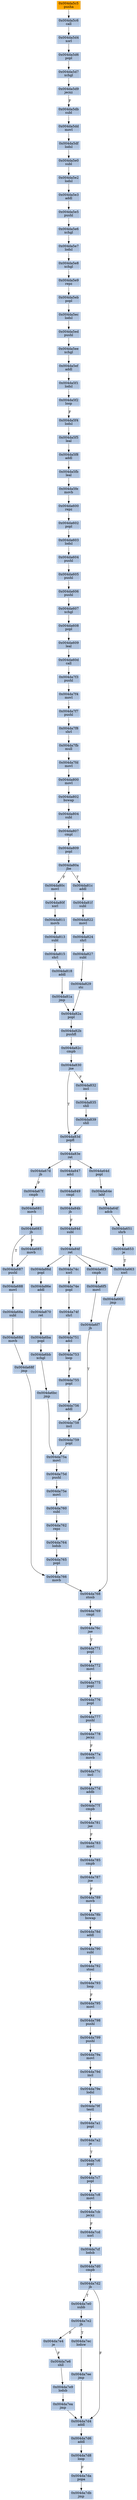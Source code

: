 strict digraph G {
	graph [bgcolor=transparent,
		name=G
	];
	node [color=lightsteelblue,
		fillcolor=lightsteelblue,
		shape=rectangle,
		style=filled
	];
	"0x004da830"	[label="0x004da830
jne"];
	"0x004da83d"	[label="0x004da83d
popfl"];
	"0x004da830" -> "0x004da83d"	[color="#000000",
		label=T];
	"0x004da832"	[label="0x004da832
incl"];
	"0x004da830" -> "0x004da832"	[color="#000000",
		label=F];
	"0x004da82b"	[label="0x004da82b
pushfl"];
	"0x004da82c"	[label="0x004da82c
cmpb"];
	"0x004da82b" -> "0x004da82c"	[color="#000000"];
	"0x004da7cb"	[label="0x004da7cb
jecxz"];
	"0x004da7cd"	[label="0x004da7cd
xorl"];
	"0x004da7cb" -> "0x004da7cd"	[color="#000000",
		label=F];
	"0x004da5db"	[label="0x004da5db
subl"];
	"0x004da5dd"	[label="0x004da5dd
movl"];
	"0x004da5db" -> "0x004da5dd"	[color="#000000"];
	"0x004da64f"	[label="0x004da64f
adcb"];
	"0x004da651"	[label="0x004da651
shrb"];
	"0x004da64f" -> "0x004da651"	[color="#000000"];
	"0x004da7e9"	[label="0x004da7e9
lodsb"];
	"0x004da7ea"	[label="0x004da7ea
jmp"];
	"0x004da7e9" -> "0x004da7ea"	[color="#000000"];
	"0x004da76c"	[label="0x004da76c
jae"];
	"0x004da771"	[label="0x004da771
popl"];
	"0x004da76c" -> "0x004da771"	[color="#000000",
		label=T];
	"0x004da7d4"	[label="0x004da7d4
addl"];
	"0x004da7ea" -> "0x004da7d4"	[color="#000000"];
	"0x004da807"	[label="0x004da807
cmpl"];
	"0x004da809"	[label="0x004da809
popl"];
	"0x004da807" -> "0x004da809"	[color="#000000"];
	"0x004da769"	[label="0x004da769
cmpl"];
	"0x004da769" -> "0x004da76c"	[color="#000000"];
	"0x004da7d6"	[label="0x004da7d6
addl"];
	"0x004da7d8"	[label="0x004da7d8
loop"];
	"0x004da7d6" -> "0x004da7d8"	[color="#000000"];
	"0x004da5d6"	[label="0x004da5d6
popl"];
	"0x004da5d7"	[label="0x004da5d7
xchgl"];
	"0x004da5d6" -> "0x004da5d7"	[color="#000000"];
	"0x004da80a"	[label="0x004da80a
jbe"];
	"0x004da809" -> "0x004da80a"	[color="#000000"];
	"0x004da5e6"	[label="0x004da5e6
xchgl"];
	"0x004da5e7"	[label="0x004da5e7
lodsl"];
	"0x004da5e6" -> "0x004da5e7"	[color="#000000"];
	"0x004da84d"	[label="0x004da84d
subl"];
	"0x004da84f"	[label="0x004da84f
ret"];
	"0x004da84d" -> "0x004da84f"	[color="#000000"];
	"0x004da604"	[label="0x004da604
pushl"];
	"0x004da605"	[label="0x004da605
pushl"];
	"0x004da604" -> "0x004da605"	[color="#000000"];
	"0x004da79a"	[label="0x004da79a
movl"];
	"0x004da79d"	[label="0x004da79d
incl"];
	"0x004da79a" -> "0x004da79d"	[color="#000000"];
	"0x004da7da"	[label="0x004da7da
popa"];
	"0x004da7db"	[label="0x004da7db
jmp"];
	"0x004da7da" -> "0x004da7db"	[color="#000000"];
	"0x004da86e"	[label="0x004da86e
addl"];
	"0x004da870"	[label="0x004da870
ret"];
	"0x004da86e" -> "0x004da870"	[color="#000000"];
	"0x004da5f4"	[label="0x004da5f4
lodsl"];
	"0x004da5f5"	[label="0x004da5f5
leal"];
	"0x004da5f4" -> "0x004da5f5"	[color="#000000"];
	"0x004da7a2"	[label="0x004da7a2
je"];
	"0x004da7c6"	[label="0x004da7c6
popl"];
	"0x004da7a2" -> "0x004da7c6"	[color="#000000",
		label=T];
	"0x004da7f4"	[label="0x004da7f4
movl"];
	"0x004da7f7"	[label="0x004da7f7
pushl"];
	"0x004da7f4" -> "0x004da7f7"	[color="#000000"];
	"0x004da83e"	[label="0x004da83e
ret"];
	"0x004da67d"	[label="0x004da67d
jb"];
	"0x004da83e" -> "0x004da67d"	[color="#000000"];
	"0x004da847"	[label="0x004da847
adcl"];
	"0x004da83e" -> "0x004da847"	[color="#000000"];
	"0x004da64d"	[label="0x004da64d
popl"];
	"0x004da83e" -> "0x004da64d"	[color="#000000"];
	"0x004da5e3"	[label="0x004da5e3
addl"];
	"0x004da5e5"	[label="0x004da5e5
pushl"];
	"0x004da5e3" -> "0x004da5e5"	[color="#000000"];
	"0x004da7e4"	[label="0x004da7e4
je"];
	"0x004da7e6"	[label="0x004da7e6
shll"];
	"0x004da7e4" -> "0x004da7e6"	[color="#000000",
		label=F];
	"0x004da795"	[label="0x004da795
movl"];
	"0x004da798"	[label="0x004da798
pushl"];
	"0x004da795" -> "0x004da798"	[color="#000000"];
	"0x004da789"	[label="0x004da789
movb"];
	"0x004da78b"	[label="0x004da78b
bswap"];
	"0x004da789" -> "0x004da78b"	[color="#000000"];
	"0x004da5e8"	[label="0x004da5e8
xchgl"];
	"0x004da5e7" -> "0x004da5e8"	[color="#000000"];
	"0x004da77f"	[label="0x004da77f
cmpb"];
	"0x004da781"	[label="0x004da781
jae"];
	"0x004da77f" -> "0x004da781"	[color="#000000"];
	"0x004da60d"	[label="0x004da60d
call"];
	"0x004da7f3"	[label="0x004da7f3
pushl"];
	"0x004da60d" -> "0x004da7f3"	[color="#000000"];
	"0x004da5ed"	[label="0x004da5ed
pushl"];
	"0x004da5ee"	[label="0x004da5ee
xchgl"];
	"0x004da5ed" -> "0x004da5ee"	[color="#000000"];
	"0x004da80f"	[label="0x004da80f
xorl"];
	"0x004da811"	[label="0x004da811
movb"];
	"0x004da80f" -> "0x004da811"	[color="#000000"];
	"0x004da772"	[label="0x004da772
movl"];
	"0x004da775"	[label="0x004da775
popl"];
	"0x004da772" -> "0x004da775"	[color="#000000"];
	"0x004da5ef"	[label="0x004da5ef
addl"];
	"0x004da5f1"	[label="0x004da5f1
lodsl"];
	"0x004da5ef" -> "0x004da5f1"	[color="#000000"];
	"0x004da82c" -> "0x004da830"	[color="#000000"];
	"0x004da653"	[label="0x004da653
je"];
	"0x004da663"	[label="0x004da663
xorl"];
	"0x004da653" -> "0x004da663"	[color="#000000",
		label=T];
	"0x004da6f3"	[label="0x004da6f3
cmpb"];
	"0x004da6f5"	[label="0x004da6f5
movl"];
	"0x004da6f3" -> "0x004da6f5"	[color="#000000"];
	"0x004da7a1"	[label="0x004da7a1
popl"];
	"0x004da7a1" -> "0x004da7a2"	[color="#000000"];
	"0x004da82a"	[label="0x004da82a
popl"];
	"0x004da82a" -> "0x004da82b"	[color="#000000"];
	"0x004da6bb"	[label="0x004da6bb
xchgl"];
	"0x004da6bc"	[label="0x004da6bc
jmp"];
	"0x004da6bb" -> "0x004da6bc"	[color="#000000"];
	"0x004da7c7"	[label="0x004da7c7
popl"];
	"0x004da7c6" -> "0x004da7c7"	[color="#000000"];
	"0x004da7fd"	[label="0x004da7fd
movl"];
	"0x004da800"	[label="0x004da800
movl"];
	"0x004da7fd" -> "0x004da800"	[color="#000000"];
	"0x004da799"	[label="0x004da799
pushl"];
	"0x004da798" -> "0x004da799"	[color="#000000"];
	"0x004da67f"	[label="0x004da67f
cmpb"];
	"0x004da67d" -> "0x004da67f"	[color="#000000",
		label=F];
	"0x004da651" -> "0x004da653"	[color="#000000"];
	"0x004da818"	[label="0x004da818
addl"];
	"0x004da81a"	[label="0x004da81a
jmp"];
	"0x004da818" -> "0x004da81a"	[color="#000000"];
	"0x004da68d"	[label="0x004da68d
movb"];
	"0x004da68f"	[label="0x004da68f
jmp"];
	"0x004da68d" -> "0x004da68f"	[color="#000000"];
	"0x004da77c"	[label="0x004da77c
incl"];
	"0x004da77d"	[label="0x004da77d
addb"];
	"0x004da77c" -> "0x004da77d"	[color="#000000"];
	"0x004da792"	[label="0x004da792
stosl"];
	"0x004da793"	[label="0x004da793
loop"];
	"0x004da792" -> "0x004da793"	[color="#000000"];
	"0x004da802"	[label="0x004da802
bswap"];
	"0x004da800" -> "0x004da802"	[color="#000000"];
	"0x004da756"	[label="0x004da756
addl"];
	"0x004da758"	[label="0x004da758
incl"];
	"0x004da756" -> "0x004da758"	[color="#000000"];
	"0x004da827"	[label="0x004da827
subl"];
	"0x004da829"	[label="0x004da829
stc"];
	"0x004da827" -> "0x004da829"	[color="#000000"];
	"0x004da6ba"	[label="0x004da6ba
popl"];
	"0x004da870" -> "0x004da6ba"	[color="#000000"];
	"0x004da764"	[label="0x004da764
lodsb"];
	"0x004da765"	[label="0x004da765
popl"];
	"0x004da764" -> "0x004da765"	[color="#000000"];
	"0x004da607"	[label="0x004da607
xchgl"];
	"0x004da608"	[label="0x004da608
popl"];
	"0x004da607" -> "0x004da608"	[color="#000000"];
	"0x004da762"	[label="0x004da762
repz"];
	"0x004da762" -> "0x004da764"	[color="#000000"];
	"0x004da6f7"	[label="0x004da6f7
jb"];
	"0x004da6f7" -> "0x004da758"	[color="#000000",
		label=T];
	"0x004da84b"	[label="0x004da84b
jb"];
	"0x004da84b" -> "0x004da84d"	[color="#000000",
		label=F];
	"0x004da5eb"	[label="0x004da5eb
popl"];
	"0x004da5ec"	[label="0x004da5ec
lodsl"];
	"0x004da5eb" -> "0x004da5ec"	[color="#000000"];
	"0x004da5df"	[label="0x004da5df
lodsl"];
	"0x004da5dd" -> "0x004da5df"	[color="#000000"];
	"0x004da603"	[label="0x004da603
lodsl"];
	"0x004da603" -> "0x004da604"	[color="#000000"];
	"0x004da777"	[label="0x004da777
pushl"];
	"0x004da778"	[label="0x004da778
jecxz"];
	"0x004da777" -> "0x004da778"	[color="#000000"];
	"0x004da83d" -> "0x004da83e"	[color="#000000"];
	"0x004da783"	[label="0x004da783
movl"];
	"0x004da785"	[label="0x004da785
cmpb"];
	"0x004da783" -> "0x004da785"	[color="#000000"];
	"0x004da68a"	[label="0x004da68a
subl"];
	"0x004da68a" -> "0x004da68d"	[color="#000000"];
	"0x004da781" -> "0x004da783"	[color="#000000",
		label=F];
	"0x004da7f3" -> "0x004da7f4"	[color="#000000"];
	"0x004da829" -> "0x004da82a"	[color="#000000"];
	"0x004da813"	[label="0x004da813
subl"];
	"0x004da811" -> "0x004da813"	[color="#000000"];
	"0x004da606"	[label="0x004da606
pushl"];
	"0x004da605" -> "0x004da606"	[color="#000000"];
	"0x004da7ec"	[label="0x004da7ec
lodsw"];
	"0x004da7ee"	[label="0x004da7ee
jmp"];
	"0x004da7ec" -> "0x004da7ee"	[color="#000000"];
	"0x004da7d4" -> "0x004da7d6"	[color="#000000"];
	"0x004da64e"	[label="0x004da64e
lahf"];
	"0x004da64e" -> "0x004da64f"	[color="#000000"];
	"0x004da5e2"	[label="0x004da5e2
lodsl"];
	"0x004da5e2" -> "0x004da5e3"	[color="#000000"];
	"0x004da79f"	[label="0x004da79f
testl"];
	"0x004da79f" -> "0x004da7a1"	[color="#000000"];
	"0x004da84f" -> "0x004da6f3"	[color="#000000"];
	"0x004da86d"	[label="0x004da86d
popl"];
	"0x004da84f" -> "0x004da86d"	[color="#000000"];
	"0x004da84f" -> "0x004da663"	[color="#000000"];
	"0x004da74c"	[label="0x004da74c
xorl"];
	"0x004da84f" -> "0x004da74c"	[color="#000000"];
	"0x004da5fe"	[label="0x004da5fe
movb"];
	"0x004da600"	[label="0x004da600
repz"];
	"0x004da5fe" -> "0x004da600"	[color="#000000"];
	"0x004da7ee" -> "0x004da7d4"	[color="#000000"];
	"0x004da74f"	[label="0x004da74f
shrl"];
	"0x004da751"	[label="0x004da751
adcl"];
	"0x004da74f" -> "0x004da751"	[color="#000000"];
	"0x004da5d9"	[label="0x004da5d9
jecxz"];
	"0x004da5d7" -> "0x004da5d9"	[color="#000000"];
	"0x004da75a"	[label="0x004da75a
movl"];
	"0x004da6bc" -> "0x004da75a"	[color="#000000"];
	"0x004da6ba" -> "0x004da6bb"	[color="#000000"];
	"0x004da81a" -> "0x004da82a"	[color="#000000"];
	"0x004da681"	[label="0x004da681
movb"];
	"0x004da683"	[label="0x004da683
jb"];
	"0x004da681" -> "0x004da683"	[color="#000000"];
	"0x004da793" -> "0x004da795"	[color="#000000",
		label=F];
	"0x004da77a"	[label="0x004da77a
movb"];
	"0x004da778" -> "0x004da77a"	[color="#000000",
		label=F];
	"0x004da839"	[label="0x004da839
shll"];
	"0x004da839" -> "0x004da83d"	[color="#000000"];
	"0x004da78d"	[label="0x004da78d
addl"];
	"0x004da78b" -> "0x004da78d"	[color="#000000"];
	"0x004da766"	[label="0x004da766
movb"];
	"0x004da768"	[label="0x004da768
stosb"];
	"0x004da766" -> "0x004da768"	[color="#000000"];
	"0x004da5e0"	[label="0x004da5e0
subl"];
	"0x004da5e0" -> "0x004da5e2"	[color="#000000"];
	"0x004da804"	[label="0x004da804
subl"];
	"0x004da804" -> "0x004da807"	[color="#000000"];
	"0x004da79e"	[label="0x004da79e
lodsl"];
	"0x004da79d" -> "0x004da79e"	[color="#000000"];
	"0x004da815"	[label="0x004da815
shrl"];
	"0x004da813" -> "0x004da815"	[color="#000000"];
	"0x004da6f5" -> "0x004da6f7"	[color="#000000"];
	"0x004da5e9"	[label="0x004da5e9
repz"];
	"0x004da5e9" -> "0x004da5eb"	[color="#000000"];
	"0x004da7c8"	[label="0x004da7c8
movl"];
	"0x004da7c7" -> "0x004da7c8"	[color="#000000"];
	"0x004da760"	[label="0x004da760
subl"];
	"0x004da760" -> "0x004da762"	[color="#000000"];
	"0x004da5ee" -> "0x004da5ef"	[color="#000000"];
	"0x004da7e2"	[label="0x004da7e2
jb"];
	"0x004da7e2" -> "0x004da7e4"	[color="#000000",
		label=F];
	"0x004da7e2" -> "0x004da7ec"	[color="#000000",
		label=T];
	"0x004da7fb"	[label="0x004da7fb
mull"];
	"0x004da7fb" -> "0x004da7fd"	[color="#000000"];
	"0x004da5f8"	[label="0x004da5f8
addl"];
	"0x004da5fb"	[label="0x004da5fb
leal"];
	"0x004da5f8" -> "0x004da5fb"	[color="#000000"];
	"0x004da7e6" -> "0x004da7e9"	[color="#000000"];
	"0x004da768" -> "0x004da769"	[color="#000000"];
	"0x004da790"	[label="0x004da790
subl"];
	"0x004da78d" -> "0x004da790"	[color="#000000"];
	"0x004da80c"	[label="0x004da80c
movl"];
	"0x004da80a" -> "0x004da80c"	[color="#000000",
		label=F];
	"0x004da81c"	[label="0x004da81c
addl"];
	"0x004da80a" -> "0x004da81c"	[color="#000000",
		label=T];
	"0x004da7c8" -> "0x004da7cb"	[color="#000000"];
	"0x004da77d" -> "0x004da77f"	[color="#000000"];
	"0x004da5f2"	[label="0x004da5f2
loop"];
	"0x004da5f2" -> "0x004da5f4"	[color="#000000",
		label=F];
	"0x004da5d4"	[label="0x004da5d4
xorl"];
	"0x004da5d4" -> "0x004da5d6"	[color="#000000"];
	"0x004da824"	[label="0x004da824
shrl"];
	"0x004da824" -> "0x004da827"	[color="#000000"];
	"0x004da74e"	[label="0x004da74e
popl"];
	"0x004da74e" -> "0x004da74f"	[color="#000000"];
	"0x004da688"	[label="0x004da688
movl"];
	"0x004da688" -> "0x004da68a"	[color="#000000"];
	"0x004da822"	[label="0x004da822
movl"];
	"0x004da822" -> "0x004da824"	[color="#000000"];
	"0x004da759"	[label="0x004da759
popl"];
	"0x004da758" -> "0x004da759"	[color="#000000"];
	"0x004da759" -> "0x004da75a"	[color="#000000"];
	"0x004da5ec" -> "0x004da5ed"	[color="#000000"];
	"0x004da687"	[label="0x004da687
pushl"];
	"0x004da683" -> "0x004da687"	[color="#000000",
		label=T];
	"0x004da685"	[label="0x004da685
movb"];
	"0x004da683" -> "0x004da685"	[color="#000000",
		label=F];
	"0x004da755"	[label="0x004da755
popl"];
	"0x004da755" -> "0x004da756"	[color="#000000"];
	"0x004da835"	[label="0x004da835
shll"];
	"0x004da835" -> "0x004da839"	[color="#000000"];
	"0x004da75d"	[label="0x004da75d
pushl"];
	"0x004da75e"	[label="0x004da75e
movl"];
	"0x004da75d" -> "0x004da75e"	[color="#000000"];
	"0x004da86d" -> "0x004da86e"	[color="#000000"];
	"0x004da602"	[label="0x004da602
popl"];
	"0x004da602" -> "0x004da603"	[color="#000000"];
	"0x004da776"	[label="0x004da776
popl"];
	"0x004da775" -> "0x004da776"	[color="#000000"];
	"0x004da849"	[label="0x004da849
cmpl"];
	"0x004da847" -> "0x004da849"	[color="#000000"];
	"0x004da7f8"	[label="0x004da7f8
shrl"];
	"0x004da7f8" -> "0x004da7fb"	[color="#000000"];
	"0x004da5fb" -> "0x004da5fe"	[color="#000000"];
	"0x004da68f" -> "0x004da766"	[color="#000000"];
	"0x004da753"	[label="0x004da753
loop"];
	"0x004da753" -> "0x004da755"	[color="#000000",
		label=F];
	"0x004da815" -> "0x004da818"	[color="#000000"];
	"0x004da787"	[label="0x004da787
jne"];
	"0x004da785" -> "0x004da787"	[color="#000000"];
	"0x004da776" -> "0x004da777"	[color="#000000"];
	"0x004da799" -> "0x004da79a"	[color="#000000"];
	"0x004da665"	[label="0x004da665
jmp"];
	"0x004da663" -> "0x004da665"	[color="#000000"];
	"0x004da787" -> "0x004da789"	[color="#000000",
		label=F];
	"0x004da849" -> "0x004da84b"	[color="#000000"];
	"0x004da5e8" -> "0x004da5e9"	[color="#000000"];
	"0x004da7d0"	[label="0x004da7d0
cmpb"];
	"0x004da7d2"	[label="0x004da7d2
jb"];
	"0x004da7d0" -> "0x004da7d2"	[color="#000000"];
	"0x004da64d" -> "0x004da64e"	[color="#000000"];
	"0x004da7cf"	[label="0x004da7cf
lodsb"];
	"0x004da7cf" -> "0x004da7d0"	[color="#000000"];
	"0x004da609"	[label="0x004da609
leal"];
	"0x004da608" -> "0x004da609"	[color="#000000"];
	"0x004da80c" -> "0x004da80f"	[color="#000000"];
	"0x004da5c5"	[color=lightgrey,
		fillcolor=orange,
		label="0x004da5c5
pusha"];
	"0x004da5c6"	[label="0x004da5c6
call"];
	"0x004da5c5" -> "0x004da5c6"	[color="#000000"];
	"0x004da751" -> "0x004da753"	[color="#000000"];
	"0x004da74c" -> "0x004da74e"	[color="#000000"];
	"0x004da802" -> "0x004da804"	[color="#000000"];
	"0x004da606" -> "0x004da607"	[color="#000000"];
	"0x004da5f1" -> "0x004da5f2"	[color="#000000"];
	"0x004da67f" -> "0x004da681"	[color="#000000"];
	"0x004da790" -> "0x004da792"	[color="#000000"];
	"0x004da77a" -> "0x004da77c"	[color="#000000"];
	"0x004da81f"	[label="0x004da81f
subl"];
	"0x004da81c" -> "0x004da81f"	[color="#000000"];
	"0x004da5d9" -> "0x004da5db"	[color="#000000",
		label=F];
	"0x004da5df" -> "0x004da5e0"	[color="#000000"];
	"0x004da5e5" -> "0x004da5e6"	[color="#000000"];
	"0x004da75e" -> "0x004da760"	[color="#000000"];
	"0x004da832" -> "0x004da835"	[color="#000000"];
	"0x004da75a" -> "0x004da75d"	[color="#000000"];
	"0x004da687" -> "0x004da688"	[color="#000000"];
	"0x004da5c6" -> "0x004da5d4"	[color="#000000"];
	"0x004da7d2" -> "0x004da7d4"	[color="#000000",
		label=F];
	"0x004da7e0"	[label="0x004da7e0
subb"];
	"0x004da7d2" -> "0x004da7e0"	[color="#000000",
		label=T];
	"0x004da81f" -> "0x004da822"	[color="#000000"];
	"0x004da771" -> "0x004da772"	[color="#000000"];
	"0x004da600" -> "0x004da602"	[color="#000000"];
	"0x004da765" -> "0x004da766"	[color="#000000"];
	"0x004da7e0" -> "0x004da7e2"	[color="#000000"];
	"0x004da7cd" -> "0x004da7cf"	[color="#000000"];
	"0x004da609" -> "0x004da60d"	[color="#000000"];
	"0x004da665" -> "0x004da768"	[color="#000000"];
	"0x004da7f7" -> "0x004da7f8"	[color="#000000"];
	"0x004da79e" -> "0x004da79f"	[color="#000000"];
	"0x004da7d8" -> "0x004da7da"	[color="#000000",
		label=F];
	"0x004da685" -> "0x004da687"	[color="#000000"];
	"0x004da5f5" -> "0x004da5f8"	[color="#000000"];
}
